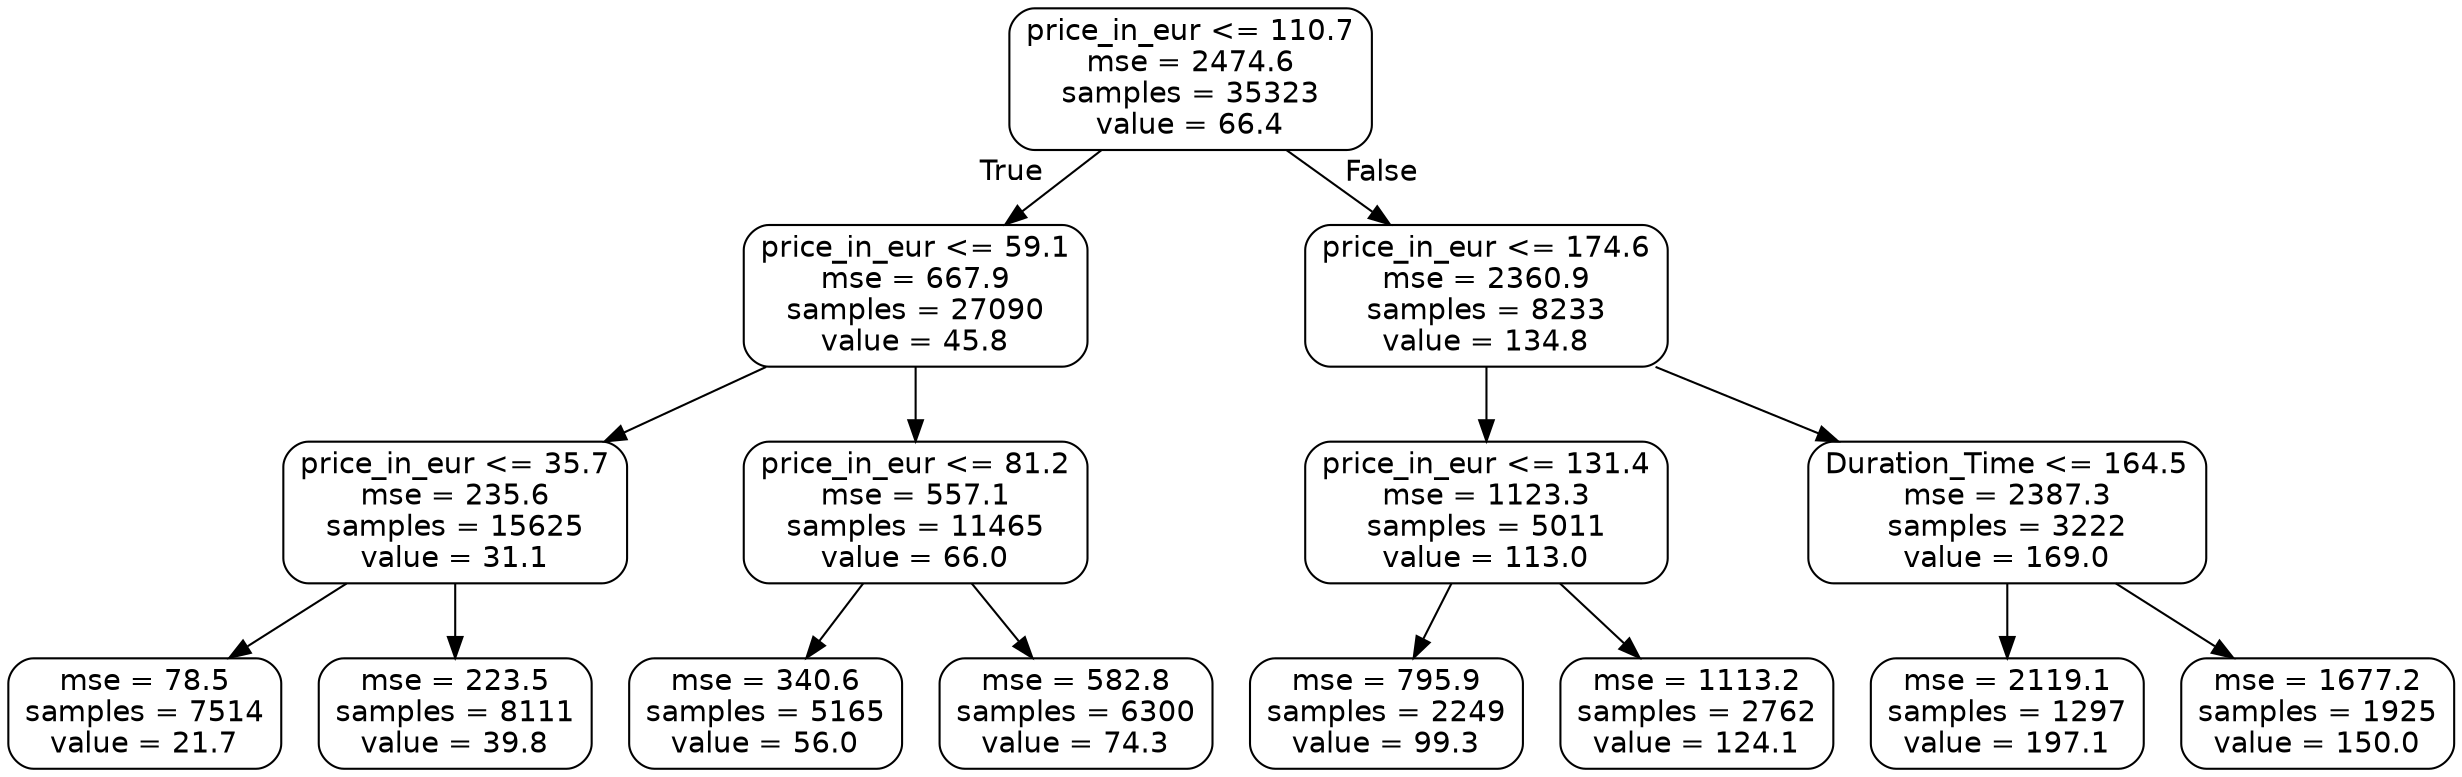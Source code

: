 digraph Tree {
node [shape=box, style="rounded", color="black", fontname=helvetica] ;
edge [fontname=helvetica] ;
0 [label="price_in_eur <= 110.7\nmse = 2474.6\nsamples = 35323\nvalue = 66.4"] ;
1 [label="price_in_eur <= 59.1\nmse = 667.9\nsamples = 27090\nvalue = 45.8"] ;
0 -> 1 [labeldistance=2.5, labelangle=45, headlabel="True"] ;
2 [label="price_in_eur <= 35.7\nmse = 235.6\nsamples = 15625\nvalue = 31.1"] ;
1 -> 2 ;
3 [label="mse = 78.5\nsamples = 7514\nvalue = 21.7"] ;
2 -> 3 ;
4 [label="mse = 223.5\nsamples = 8111\nvalue = 39.8"] ;
2 -> 4 ;
5 [label="price_in_eur <= 81.2\nmse = 557.1\nsamples = 11465\nvalue = 66.0"] ;
1 -> 5 ;
6 [label="mse = 340.6\nsamples = 5165\nvalue = 56.0"] ;
5 -> 6 ;
7 [label="mse = 582.8\nsamples = 6300\nvalue = 74.3"] ;
5 -> 7 ;
8 [label="price_in_eur <= 174.6\nmse = 2360.9\nsamples = 8233\nvalue = 134.8"] ;
0 -> 8 [labeldistance=2.5, labelangle=-45, headlabel="False"] ;
9 [label="price_in_eur <= 131.4\nmse = 1123.3\nsamples = 5011\nvalue = 113.0"] ;
8 -> 9 ;
10 [label="mse = 795.9\nsamples = 2249\nvalue = 99.3"] ;
9 -> 10 ;
11 [label="mse = 1113.2\nsamples = 2762\nvalue = 124.1"] ;
9 -> 11 ;
12 [label="Duration_Time <= 164.5\nmse = 2387.3\nsamples = 3222\nvalue = 169.0"] ;
8 -> 12 ;
13 [label="mse = 2119.1\nsamples = 1297\nvalue = 197.1"] ;
12 -> 13 ;
14 [label="mse = 1677.2\nsamples = 1925\nvalue = 150.0"] ;
12 -> 14 ;
}